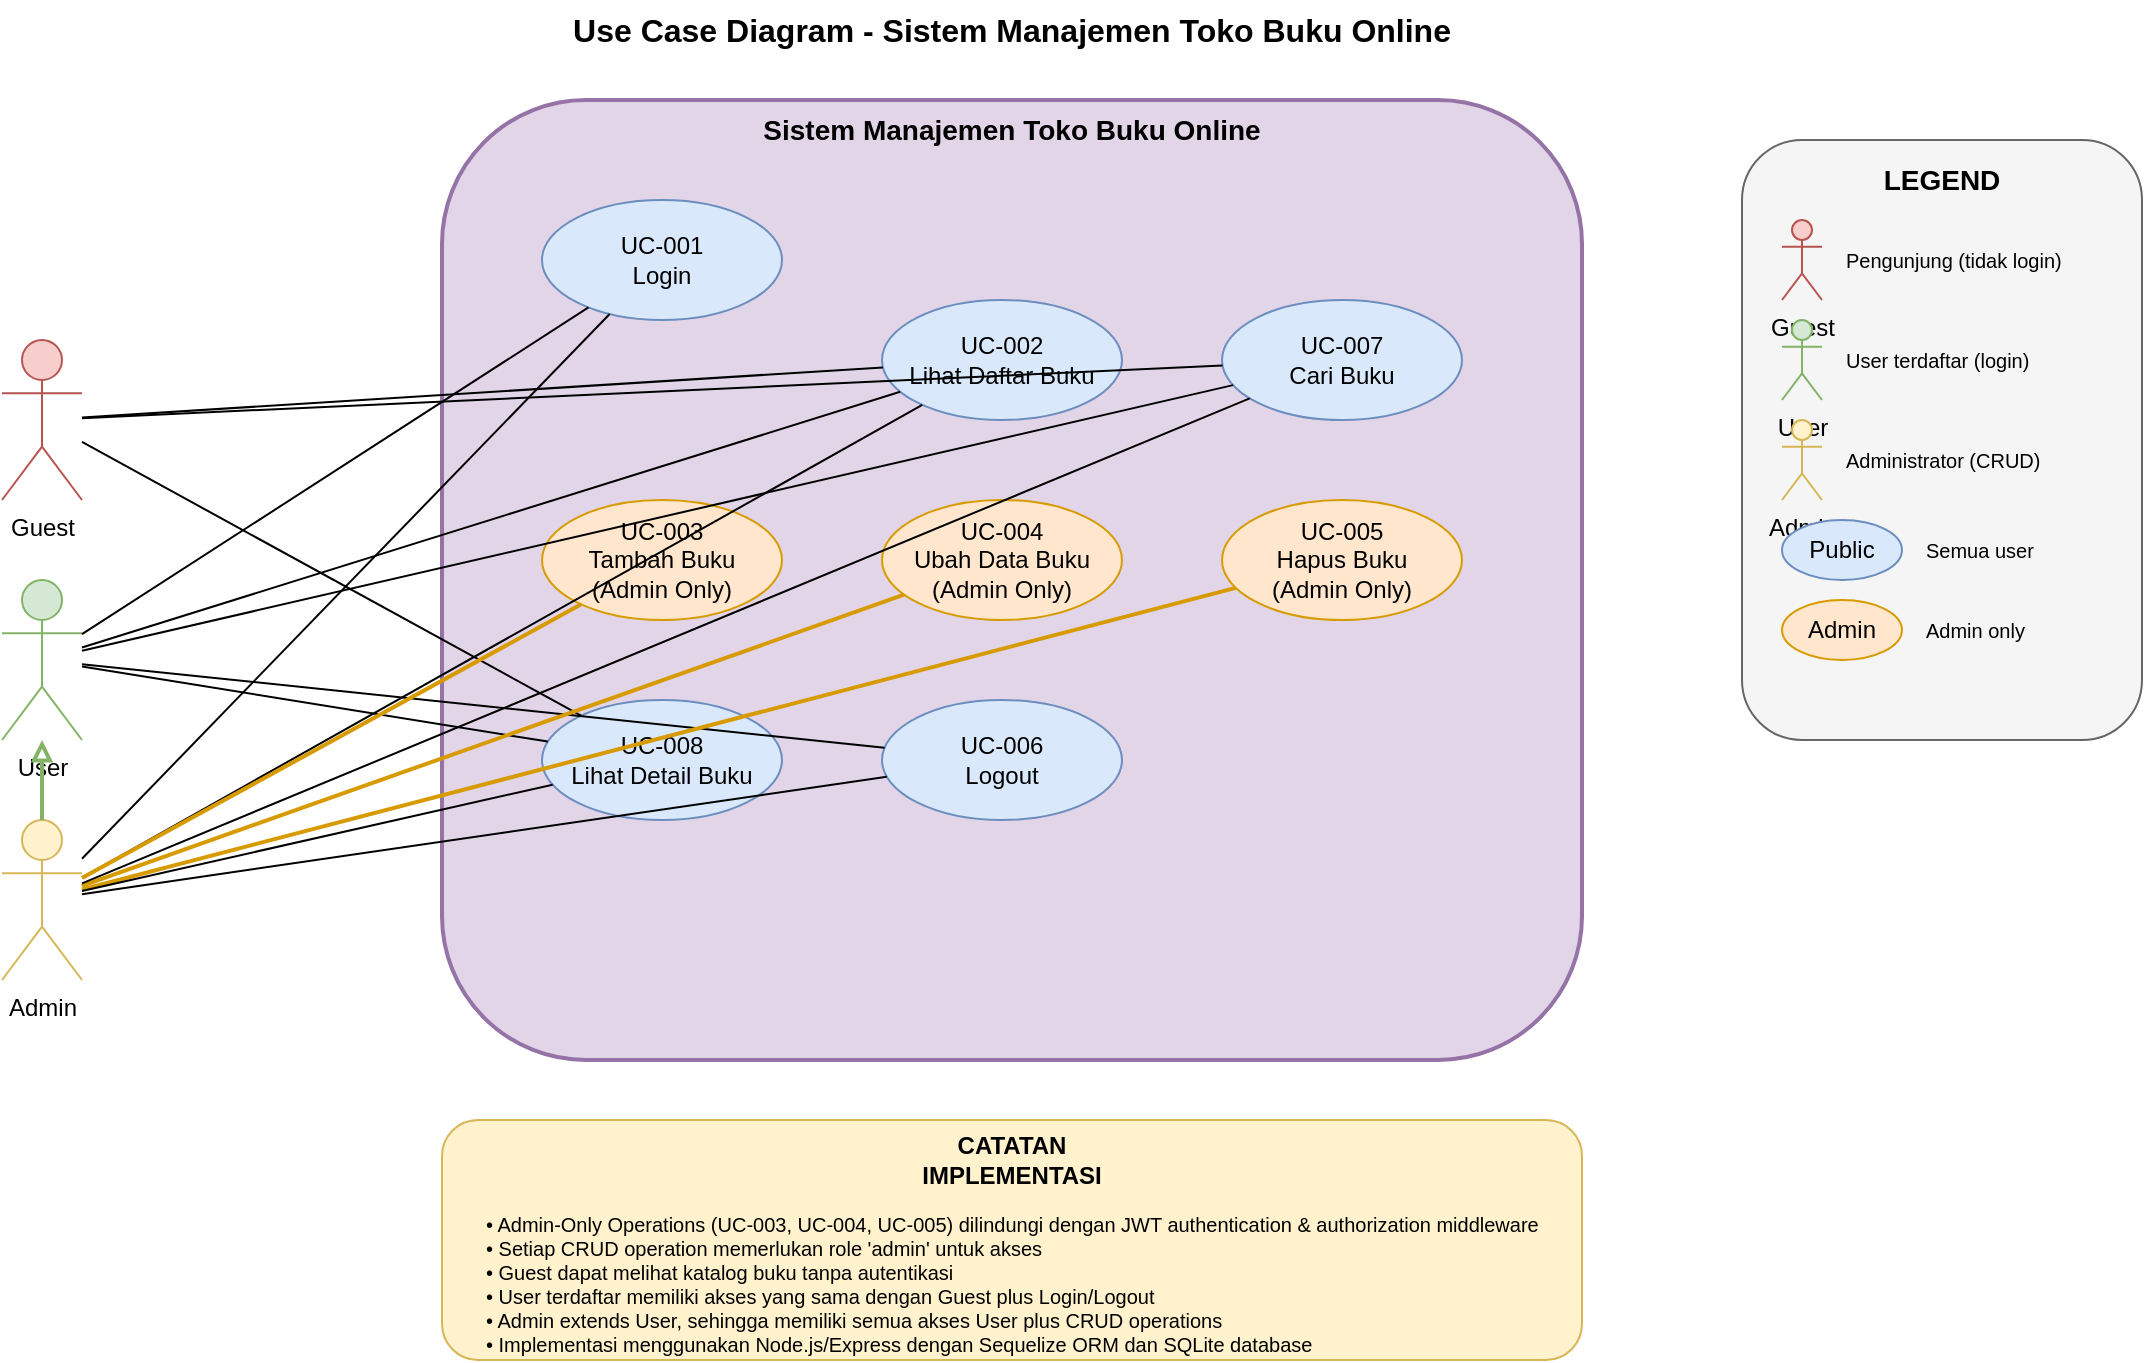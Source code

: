 <mxfile version="24.6.4" type="device">
  <diagram name="Use Case Diagram - Sistem Manajemen Toko Buku" id="use-case-bookstore">
    <mxGraphModel dx="1422" dy="794" grid="1" gridSize="10" guides="1" tooltips="1" connect="1" arrows="1" fold="1" page="1" pageScale="1" pageWidth="1169" pageHeight="827" math="0" shadow="0">
      <root>
        <mxCell id="0" />
        <mxCell id="1" parent="0" />
        
        <!-- Title -->
        <mxCell id="title" value="Use Case Diagram - Sistem Manajemen Toko Buku Online" style="text;html=1;strokeColor=none;fillColor=none;align=center;verticalAlign=middle;whiteSpace=wrap;rounded=0;fontSize=16;fontStyle=1;" vertex="1" parent="1">
          <mxGeometry x="350" y="30" width="470" height="30" as="geometry" />
        </mxCell>
        
        <!-- System Boundary -->
        <mxCell id="system-boundary" value="Sistem Manajemen Toko Buku Online" style="rounded=1;whiteSpace=wrap;html=1;fontSize=14;fontStyle=1;fillColor=#e1d5e7;strokeColor=#9673a6;strokeWidth=2;verticalAlign=top;" vertex="1" parent="1">
          <mxGeometry x="300" y="80" width="570" height="480" as="geometry" />
        </mxCell>
        
        <!-- Actors -->
        <!-- Guest -->
        <mxCell id="guest-actor" value="Guest" style="shape=umlActor;verticalLabelPosition=bottom;verticalAlign=top;html=1;outlineConnect=0;fillColor=#f8cecc;strokeColor=#b85450;" vertex="1" parent="1">
          <mxGeometry x="80" y="200" width="40" height="80" as="geometry" />
        </mxCell>
        
        <!-- User -->
        <mxCell id="user-actor" value="User" style="shape=umlActor;verticalLabelPosition=bottom;verticalAlign=top;html=1;outlineConnect=0;fillColor=#d5e8d4;strokeColor=#82b366;" vertex="1" parent="1">
          <mxGeometry x="80" y="320" width="40" height="80" as="geometry" />
        </mxCell>
        
        <!-- Admin -->
        <mxCell id="admin-actor" value="Admin" style="shape=umlActor;verticalLabelPosition=bottom;verticalAlign=top;html=1;outlineConnect=0;fillColor=#fff2cc;strokeColor=#d6b656;" vertex="1" parent="1">
          <mxGeometry x="80" y="440" width="40" height="80" as="geometry" />
        </mxCell>
        
        <!-- Use Cases -->
        <!-- UC-001: Login -->
        <mxCell id="uc-login" value="UC-001&#10;Login" style="ellipse;whiteSpace=wrap;html=1;fillColor=#dae8fc;strokeColor=#6c8ebf;" vertex="1" parent="1">
          <mxGeometry x="350" y="130" width="120" height="60" as="geometry" />
        </mxCell>
        
        <!-- UC-002: View Books -->
        <mxCell id="uc-view-books" value="UC-002&#10;Lihat Daftar Buku" style="ellipse;whiteSpace=wrap;html=1;fillColor=#dae8fc;strokeColor=#6c8ebf;" vertex="1" parent="1">
          <mxGeometry x="520" y="180" width="120" height="60" as="geometry" />
        </mxCell>
        
        <!-- UC-003: Add Book (Admin Only) -->
        <mxCell id="uc-add-book" value="UC-003&#10;Tambah Buku&#10;(Admin Only)" style="ellipse;whiteSpace=wrap;html=1;fillColor=#ffe6cc;strokeColor=#d79b00;" vertex="1" parent="1">
          <mxGeometry x="350" y="280" width="120" height="60" as="geometry" />
        </mxCell>
        
        <!-- UC-004: Edit Book (Admin Only) -->
        <mxCell id="uc-edit-book" value="UC-004&#10;Ubah Data Buku&#10;(Admin Only)" style="ellipse;whiteSpace=wrap;html=1;fillColor=#ffe6cc;strokeColor=#d79b00;" vertex="1" parent="1">
          <mxGeometry x="520" y="280" width="120" height="60" as="geometry" />
        </mxCell>
        
        <!-- UC-005: Delete Book (Admin Only) -->
        <mxCell id="uc-delete-book" value="UC-005&#10;Hapus Buku&#10;(Admin Only)" style="ellipse;whiteSpace=wrap;html=1;fillColor=#ffe6cc;strokeColor=#d79b00;" vertex="1" parent="1">
          <mxGeometry x="690" y="280" width="120" height="60" as="geometry" />
        </mxCell>
        
        <!-- UC-006: Logout -->
        <mxCell id="uc-logout" value="UC-006&#10;Logout" style="ellipse;whiteSpace=wrap;html=1;fillColor=#dae8fc;strokeColor=#6c8ebf;" vertex="1" parent="1">
          <mxGeometry x="520" y="380" width="120" height="60" as="geometry" />
        </mxCell>
        
        <!-- UC-007: Search Books -->
        <mxCell id="uc-search-books" value="UC-007&#10;Cari Buku" style="ellipse;whiteSpace=wrap;html=1;fillColor=#dae8fc;strokeColor=#6c8ebf;" vertex="1" parent="1">
          <mxGeometry x="690" y="180" width="120" height="60" as="geometry" />
        </mxCell>
        
        <!-- UC-008: View Book Details -->
        <mxCell id="uc-book-details" value="UC-008&#10;Lihat Detail Buku" style="ellipse;whiteSpace=wrap;html=1;fillColor=#dae8fc;strokeColor=#6c8ebf;" vertex="1" parent="1">
          <mxGeometry x="350" y="380" width="120" height="60" as="geometry" />
        </mxCell>
        
        <!-- Associations -->
        <!-- Guest associations -->
        <mxCell id="guest-view-books" style="endArrow=none;html=1;rounded=0;" edge="1" parent="1" source="guest-actor" target="uc-view-books">
          <mxGeometry width="50" height="50" relative="1" as="geometry" />
        </mxCell>
        
        <mxCell id="guest-search-books" style="endArrow=none;html=1;rounded=0;" edge="1" parent="1" source="guest-actor" target="uc-search-books">
          <mxGeometry width="50" height="50" relative="1" as="geometry" />
        </mxCell>
        
        <mxCell id="guest-book-details" style="endArrow=none;html=1;rounded=0;" edge="1" parent="1" source="guest-actor" target="uc-book-details">
          <mxGeometry width="50" height="50" relative="1" as="geometry" />
        </mxCell>
        
        <!-- User associations -->
        <mxCell id="user-login" style="endArrow=none;html=1;rounded=0;" edge="1" parent="1" source="user-actor" target="uc-login">
          <mxGeometry width="50" height="50" relative="1" as="geometry" />
        </mxCell>
        
        <mxCell id="user-view-books" style="endArrow=none;html=1;rounded=0;" edge="1" parent="1" source="user-actor" target="uc-view-books">
          <mxGeometry width="50" height="50" relative="1" as="geometry" />
        </mxCell>
        
        <mxCell id="user-logout" style="endArrow=none;html=1;rounded=0;" edge="1" parent="1" source="user-actor" target="uc-logout">
          <mxGeometry width="50" height="50" relative="1" as="geometry" />
        </mxCell>
        
        <mxCell id="user-search-books" style="endArrow=none;html=1;rounded=0;" edge="1" parent="1" source="user-actor" target="uc-search-books">
          <mxGeometry width="50" height="50" relative="1" as="geometry" />
        </mxCell>
        
        <mxCell id="user-book-details" style="endArrow=none;html=1;rounded=0;" edge="1" parent="1" source="user-actor" target="uc-book-details">
          <mxGeometry width="50" height="50" relative="1" as="geometry" />
        </mxCell>
        
        <!-- Admin associations -->
        <mxCell id="admin-login" style="endArrow=none;html=1;rounded=0;" edge="1" parent="1" source="admin-actor" target="uc-login">
          <mxGeometry width="50" height="50" relative="1" as="geometry" />
        </mxCell>
        
        <mxCell id="admin-view-books" style="endArrow=none;html=1;rounded=0;" edge="1" parent="1" source="admin-actor" target="uc-view-books">
          <mxGeometry width="50" height="50" relative="1" as="geometry" />
        </mxCell>
        
        <mxCell id="admin-add-book" style="endArrow=none;html=1;rounded=0;strokeColor=#d79b00;strokeWidth=2;" edge="1" parent="1" source="admin-actor" target="uc-add-book">
          <mxGeometry width="50" height="50" relative="1" as="geometry" />
        </mxCell>
        
        <mxCell id="admin-edit-book" style="endArrow=none;html=1;rounded=0;strokeColor=#d79b00;strokeWidth=2;" edge="1" parent="1" source="admin-actor" target="uc-edit-book">
          <mxGeometry width="50" height="50" relative="1" as="geometry" />
        </mxCell>
        
        <mxCell id="admin-delete-book" style="endArrow=none;html=1;rounded=0;strokeColor=#d79b00;strokeWidth=2;" edge="1" parent="1" source="admin-actor" target="uc-delete-book">
          <mxGeometry width="50" height="50" relative="1" as="geometry" />
        </mxCell>
        
        <mxCell id="admin-logout" style="endArrow=none;html=1;rounded=0;" edge="1" parent="1" source="admin-actor" target="uc-logout">
          <mxGeometry width="50" height="50" relative="1" as="geometry" />
        </mxCell>
        
        <mxCell id="admin-search-books" style="endArrow=none;html=1;rounded=0;" edge="1" parent="1" source="admin-actor" target="uc-search-books">
          <mxGeometry width="50" height="50" relative="1" as="geometry" />
        </mxCell>
        
        <mxCell id="admin-book-details" style="endArrow=none;html=1;rounded=0;" edge="1" parent="1" source="admin-actor" target="uc-book-details">
          <mxGeometry width="50" height="50" relative="1" as="geometry" />
        </mxCell>
        
        <!-- Generalization: Admin extends User -->
        <mxCell id="admin-extends-user" style="endArrow=block;endFill=0;html=1;edgeStyle=orthogonalEdgeStyle;align=left;verticalAlign=bottom;rounded=0;strokeColor=#82b366;strokeWidth=2;" edge="1" parent="1" source="admin-actor" target="user-actor">
          <mxGeometry x="-1" y="3" relative="1" as="geometry">
            <mxPoint x="50" y="480" as="sourcePoint" />
            <mxPoint x="50" y="360" as="targetPoint" />
          </mxGeometry>
        </mxCell>
        
        <!-- Legend -->
        <mxCell id="legend-box" value="" style="rounded=1;whiteSpace=wrap;html=1;fillColor=#f5f5f5;strokeColor=#666666;strokeWidth=1;" vertex="1" parent="1">
          <mxGeometry x="950" y="100" width="200" height="300" as="geometry" />
        </mxCell>
        
        <mxCell id="legend-title" value="LEGEND" style="text;html=1;strokeColor=none;fillColor=none;align=center;verticalAlign=middle;whiteSpace=wrap;rounded=0;fontSize=14;fontStyle=1;" vertex="1" parent="1">
          <mxGeometry x="1020" y="110" width="60" height="20" as="geometry" />
        </mxCell>
        
        <!-- Legend Actors -->
        <mxCell id="legend-guest" value="Guest" style="shape=umlActor;verticalLabelPosition=bottom;verticalAlign=top;html=1;outlineConnect=0;fillColor=#f8cecc;strokeColor=#b85450;" vertex="1" parent="1">
          <mxGeometry x="970" y="140" width="20" height="40" as="geometry" />
        </mxCell>
        <mxCell id="legend-guest-text" value="Pengunjung (tidak login)" style="text;html=1;strokeColor=none;fillColor=none;align=left;verticalAlign=middle;whiteSpace=wrap;rounded=0;fontSize=10;" vertex="1" parent="1">
          <mxGeometry x="1000" y="150" width="140" height="20" as="geometry" />
        </mxCell>
        
        <mxCell id="legend-user" value="User" style="shape=umlActor;verticalLabelPosition=bottom;verticalAlign=top;html=1;outlineConnect=0;fillColor=#d5e8d4;strokeColor=#82b366;" vertex="1" parent="1">
          <mxGeometry x="970" y="190" width="20" height="40" as="geometry" />
        </mxCell>
        <mxCell id="legend-user-text" value="User terdaftar (login)" style="text;html=1;strokeColor=none;fillColor=none;align=left;verticalAlign=middle;whiteSpace=wrap;rounded=0;fontSize=10;" vertex="1" parent="1">
          <mxGeometry x="1000" y="200" width="140" height="20" as="geometry" />
        </mxCell>
        
        <mxCell id="legend-admin" value="Admin" style="shape=umlActor;verticalLabelPosition=bottom;verticalAlign=top;html=1;outlineConnect=0;fillColor=#fff2cc;strokeColor=#d6b656;" vertex="1" parent="1">
          <mxGeometry x="970" y="240" width="20" height="40" as="geometry" />
        </mxCell>
        <mxCell id="legend-admin-text" value="Administrator (CRUD)" style="text;html=1;strokeColor=none;fillColor=none;align=left;verticalAlign=middle;whiteSpace=wrap;rounded=0;fontSize=10;" vertex="1" parent="1">
          <mxGeometry x="1000" y="250" width="140" height="20" as="geometry" />
        </mxCell>
        
        <!-- Legend Use Cases -->
        <mxCell id="legend-public-uc" value="Public" style="ellipse;whiteSpace=wrap;html=1;fillColor=#dae8fc;strokeColor=#6c8ebf;" vertex="1" parent="1">
          <mxGeometry x="970" y="290" width="60" height="30" as="geometry" />
        </mxCell>
        <mxCell id="legend-public-text" value="Semua user" style="text;html=1;strokeColor=none;fillColor=none;align=left;verticalAlign=middle;whiteSpace=wrap;rounded=0;fontSize=10;" vertex="1" parent="1">
          <mxGeometry x="1040" y="295" width="100" height="20" as="geometry" />
        </mxCell>
        
        <mxCell id="legend-admin-uc" value="Admin" style="ellipse;whiteSpace=wrap;html=1;fillColor=#ffe6cc;strokeColor=#d79b00;" vertex="1" parent="1">
          <mxGeometry x="970" y="330" width="60" height="30" as="geometry" />
        </mxCell>
        <mxCell id="legend-admin-uc-text" value="Admin only" style="text;html=1;strokeColor=none;fillColor=none;align=left;verticalAlign=middle;whiteSpace=wrap;rounded=0;fontSize=10;" vertex="1" parent="1">
          <mxGeometry x="1040" y="335" width="100" height="20" as="geometry" />
        </mxCell>
        
        <!-- Notes -->
        <mxCell id="notes-box" value="" style="rounded=1;whiteSpace=wrap;html=1;fillColor=#fff2cc;strokeColor=#d6b656;strokeWidth=1;" vertex="1" parent="1">
          <mxGeometry x="300" y="590" width="570" height="120" as="geometry" />
        </mxCell>
        
        <mxCell id="notes-title" value="CATATAN IMPLEMENTASI" style="text;html=1;strokeColor=none;fillColor=none;align=center;verticalAlign=middle;whiteSpace=wrap;rounded=0;fontSize=12;fontStyle=1;" vertex="1" parent="1">
          <mxGeometry x="520" y="600" width="130" height="20" as="geometry" />
        </mxCell>
        
        <mxCell id="notes-content" value="• Admin-Only Operations (UC-003, UC-004, UC-005) dilindungi dengan JWT authentication &amp; authorization middleware&#10;• Setiap CRUD operation memerlukan role 'admin' untuk akses&#10;• Guest dapat melihat katalog buku tanpa autentikasi&#10;• User terdaftar memiliki akses yang sama dengan Guest plus Login/Logout&#10;• Admin extends User, sehingga memiliki semua akses User plus CRUD operations&#10;• Implementasi menggunakan Node.js/Express dengan Sequelize ORM dan SQLite database" style="text;html=1;strokeColor=none;fillColor=none;align=left;verticalAlign=top;whiteSpace=wrap;rounded=0;fontSize=10;" vertex="1" parent="1">
          <mxGeometry x="320" y="630" width="530" height="70" as="geometry" />
        </mxCell>
        
      </root>
    </mxGraphModel>
  </diagram>
</mxfile>
